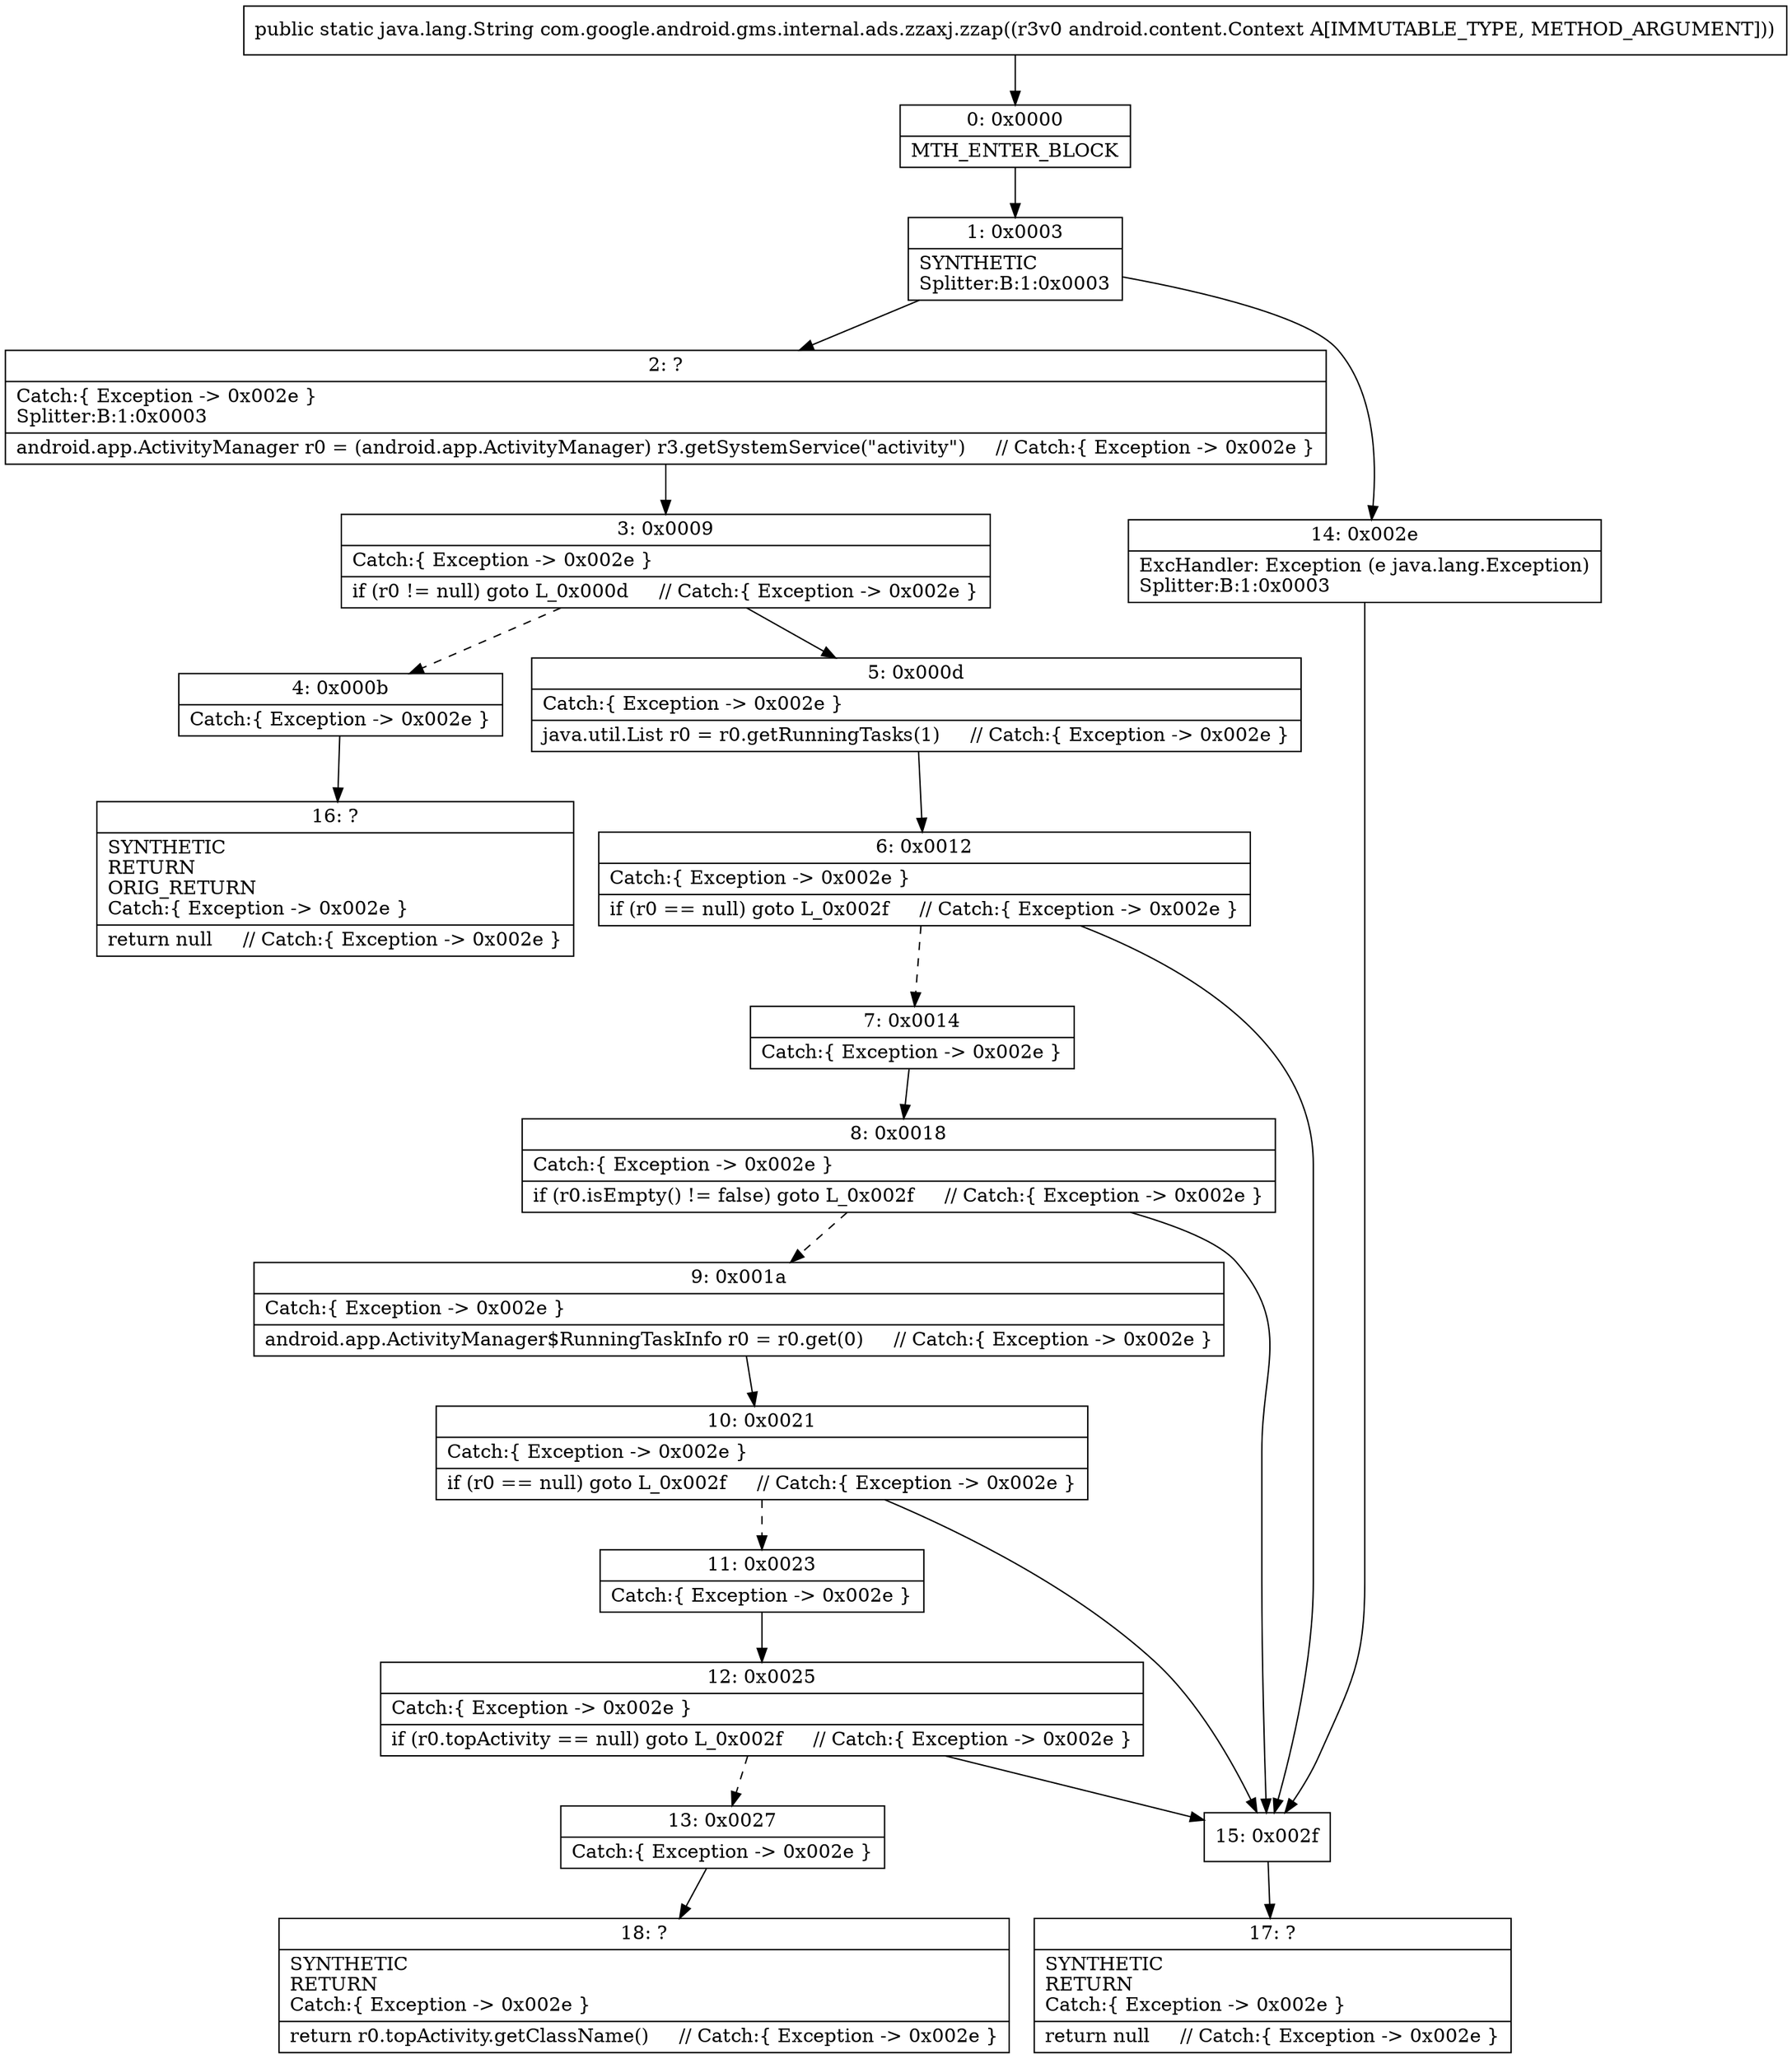 digraph "CFG forcom.google.android.gms.internal.ads.zzaxj.zzap(Landroid\/content\/Context;)Ljava\/lang\/String;" {
Node_0 [shape=record,label="{0\:\ 0x0000|MTH_ENTER_BLOCK\l}"];
Node_1 [shape=record,label="{1\:\ 0x0003|SYNTHETIC\lSplitter:B:1:0x0003\l}"];
Node_2 [shape=record,label="{2\:\ ?|Catch:\{ Exception \-\> 0x002e \}\lSplitter:B:1:0x0003\l|android.app.ActivityManager r0 = (android.app.ActivityManager) r3.getSystemService(\"activity\")     \/\/ Catch:\{ Exception \-\> 0x002e \}\l}"];
Node_3 [shape=record,label="{3\:\ 0x0009|Catch:\{ Exception \-\> 0x002e \}\l|if (r0 != null) goto L_0x000d     \/\/ Catch:\{ Exception \-\> 0x002e \}\l}"];
Node_4 [shape=record,label="{4\:\ 0x000b|Catch:\{ Exception \-\> 0x002e \}\l}"];
Node_5 [shape=record,label="{5\:\ 0x000d|Catch:\{ Exception \-\> 0x002e \}\l|java.util.List r0 = r0.getRunningTasks(1)     \/\/ Catch:\{ Exception \-\> 0x002e \}\l}"];
Node_6 [shape=record,label="{6\:\ 0x0012|Catch:\{ Exception \-\> 0x002e \}\l|if (r0 == null) goto L_0x002f     \/\/ Catch:\{ Exception \-\> 0x002e \}\l}"];
Node_7 [shape=record,label="{7\:\ 0x0014|Catch:\{ Exception \-\> 0x002e \}\l}"];
Node_8 [shape=record,label="{8\:\ 0x0018|Catch:\{ Exception \-\> 0x002e \}\l|if (r0.isEmpty() != false) goto L_0x002f     \/\/ Catch:\{ Exception \-\> 0x002e \}\l}"];
Node_9 [shape=record,label="{9\:\ 0x001a|Catch:\{ Exception \-\> 0x002e \}\l|android.app.ActivityManager$RunningTaskInfo r0 = r0.get(0)     \/\/ Catch:\{ Exception \-\> 0x002e \}\l}"];
Node_10 [shape=record,label="{10\:\ 0x0021|Catch:\{ Exception \-\> 0x002e \}\l|if (r0 == null) goto L_0x002f     \/\/ Catch:\{ Exception \-\> 0x002e \}\l}"];
Node_11 [shape=record,label="{11\:\ 0x0023|Catch:\{ Exception \-\> 0x002e \}\l}"];
Node_12 [shape=record,label="{12\:\ 0x0025|Catch:\{ Exception \-\> 0x002e \}\l|if (r0.topActivity == null) goto L_0x002f     \/\/ Catch:\{ Exception \-\> 0x002e \}\l}"];
Node_13 [shape=record,label="{13\:\ 0x0027|Catch:\{ Exception \-\> 0x002e \}\l}"];
Node_14 [shape=record,label="{14\:\ 0x002e|ExcHandler: Exception (e java.lang.Exception)\lSplitter:B:1:0x0003\l}"];
Node_15 [shape=record,label="{15\:\ 0x002f}"];
Node_16 [shape=record,label="{16\:\ ?|SYNTHETIC\lRETURN\lORIG_RETURN\lCatch:\{ Exception \-\> 0x002e \}\l|return null     \/\/ Catch:\{ Exception \-\> 0x002e \}\l}"];
Node_17 [shape=record,label="{17\:\ ?|SYNTHETIC\lRETURN\lCatch:\{ Exception \-\> 0x002e \}\l|return null     \/\/ Catch:\{ Exception \-\> 0x002e \}\l}"];
Node_18 [shape=record,label="{18\:\ ?|SYNTHETIC\lRETURN\lCatch:\{ Exception \-\> 0x002e \}\l|return r0.topActivity.getClassName()     \/\/ Catch:\{ Exception \-\> 0x002e \}\l}"];
MethodNode[shape=record,label="{public static java.lang.String com.google.android.gms.internal.ads.zzaxj.zzap((r3v0 android.content.Context A[IMMUTABLE_TYPE, METHOD_ARGUMENT])) }"];
MethodNode -> Node_0;
Node_0 -> Node_1;
Node_1 -> Node_2;
Node_1 -> Node_14;
Node_2 -> Node_3;
Node_3 -> Node_4[style=dashed];
Node_3 -> Node_5;
Node_4 -> Node_16;
Node_5 -> Node_6;
Node_6 -> Node_7[style=dashed];
Node_6 -> Node_15;
Node_7 -> Node_8;
Node_8 -> Node_9[style=dashed];
Node_8 -> Node_15;
Node_9 -> Node_10;
Node_10 -> Node_11[style=dashed];
Node_10 -> Node_15;
Node_11 -> Node_12;
Node_12 -> Node_13[style=dashed];
Node_12 -> Node_15;
Node_13 -> Node_18;
Node_14 -> Node_15;
Node_15 -> Node_17;
}

